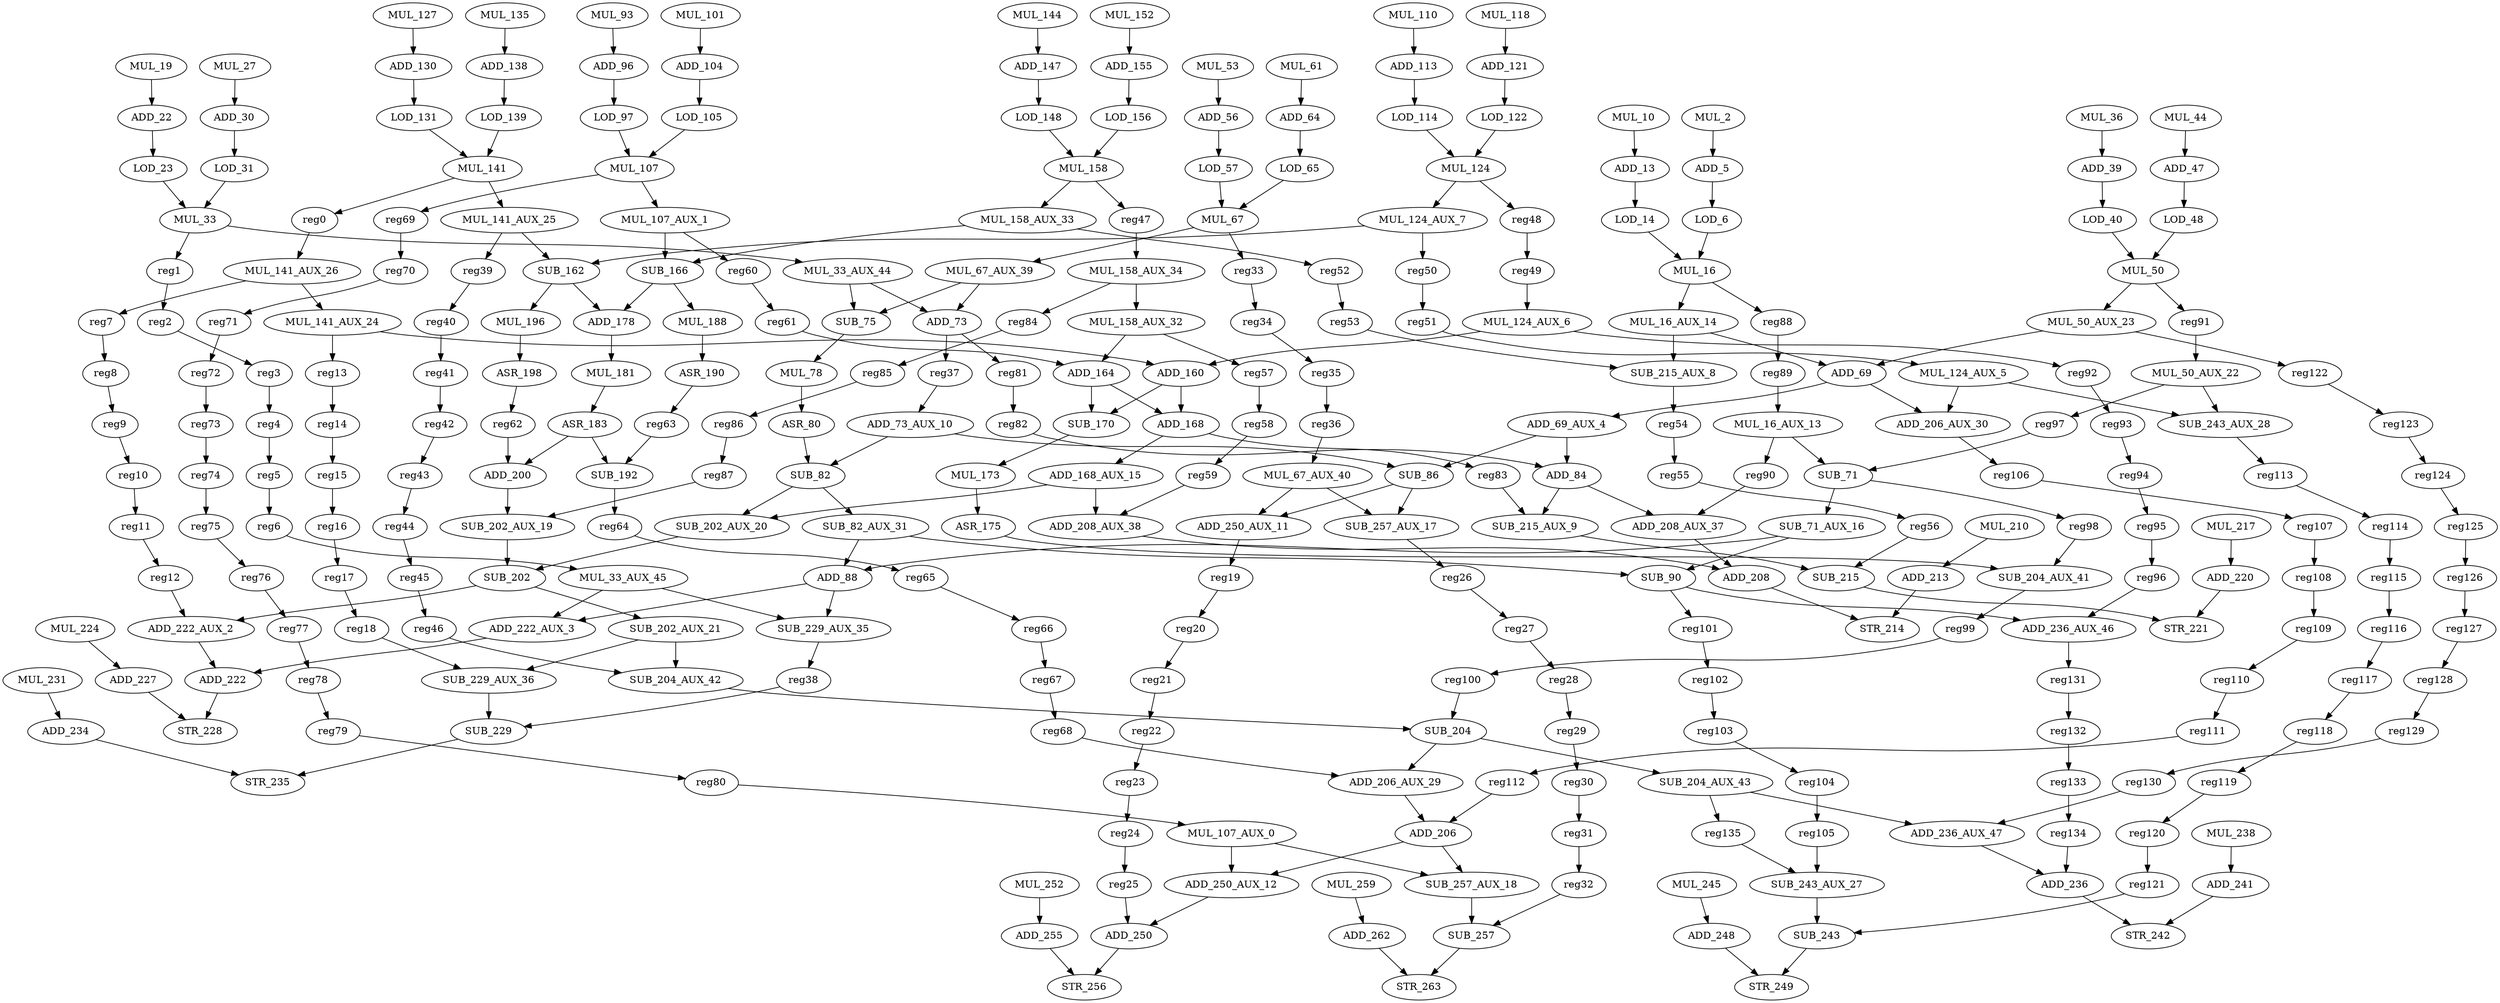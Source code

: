 digraph G {
    MUL_53;
    ADD_56;
    SUB_257_AUX_17;
    reg26;
    MUL_50_AUX_22;
    reg97;
    SUB_243_AUX_28;
    ADD_220;
    STR_221;
    MUL_16_AUX_13;
    reg90;
    SUB_71;
    MUL_124_AUX_6;
    ADD_160;
    reg92;
    MUL_252;
    ADD_255;
    MUL_127;
    ADD_130;
    MUL_238;
    ADD_241;
    SUB_229_AUX_36;
    SUB_229;
    MUL_107_AUX_1;
    reg60;
    SUB_166;
    MUL_141_AUX_25;
    reg39;
    SUB_162;
    MUL_245;
    ADD_248;
    ADD_168;
    SUB_170;
    ADD_147;
    LOD_148;
    MUL_118;
    ADD_121;
    SUB_243_AUX_27;
    SUB_243;
    SUB_90;
    ADD_236_AUX_46;
    reg101;
    LOD_156;
    MUL_158;
    MUL_158_AUX_33;
    reg47;
    MUL_124_AUX_5;
    ADD_206_AUX_30;
    ADD_113;
    LOD_114;
    reg113;
    ADD_13;
    LOD_14;
    STR_256;
    MUL_61;
    ADD_64;
    ADD_206_AUX_29;
    ADD_206;
    ADD_250;
    SUB_204_AUX_43;
    reg135;
    ADD_236_AUX_47;
    ASR_80;
    SUB_82;
    ADD_234;
    STR_235;
    ADD_250_AUX_12;
    SUB_257_AUX_18;
    MUL_16;
    LOD_105;
    MUL_107;
    LOD_57;
    MUL_67;
    reg33;
    MUL_67_AUX_39;
    SUB_257;
    STR_263;
    ADD_236;
    STR_242;
    ADD_262;
    SUB_204_AUX_42;
    SUB_204;
    ASR_198;
    reg62;
    MUL_217;
    MUL_124;
    reg48;
    MUL_124_AUX_7;
    ASR_175;
    SUB_204_AUX_41;
    MUL_141;
    reg0;
    MUL_16_AUX_14;
    SUB_215_AUX_8;
    ADD_69;
    ADD_208_AUX_38;
    ADD_208;
    reg52;
    MUL_33;
    reg1;
    MUL_33_AUX_44;
    MUL_10;
    ADD_222;
    STR_228;
    MUL_135;
    ADD_138;
    MUL_196;
    ADD_250_AUX_11;
    reg19;
    ADD_69_AUX_4;
    SUB_86;
    ADD_84;
    SUB_75;
    ADD_73;
    LOD_65;
    MUL_78;
    ADD_155;
    MUL_188;
    ASR_190;
    LOD_131;
    LOD_48;
    MUL_50;
    ADD_164;
    MUL_210;
    ADD_213;
    ADD_22;
    LOD_23;
    MUL_19;
    SUB_202_AUX_20;
    SUB_202;
    STR_249;
    ADD_208_AUX_37;
    MUL_67_AUX_40;
    MUL_158_AUX_32;
    reg57;
    reg131;
    LOD_122;
    ADD_178;
    MUL_181;
    ADD_222_AUX_2;
    SUB_202_AUX_21;
    MUL_33_AUX_45;
    SUB_229_AUX_35;
    ADD_222_AUX_3;
    MUL_50_AUX_23;
    reg122;
    MUL_259;
    MUL_141_AUX_24;
    reg13;
    SUB_215_AUX_9;
    reg106;
    reg50;
    MUL_152;
    LOD_97;
    reg98;
    SUB_71_AUX_16;
    ADD_88;
    MUL_173;
    LOD_6;
    MUL_93;
    ADD_96;
    MUL_44;
    ADD_47;
    reg99;
    MUL_36;
    ADD_39;
    ADD_104;
    ADD_73_AUX_10;
    MUL_2;
    ADD_5;
    LOD_40;
    reg83;
    ADD_168_AUX_15;
    MUL_231;
    SUB_82_AUX_31;
    MUL_144;
    ADD_30;
    LOD_31;
    STR_214;
    MUL_224;
    ADD_227;
    ADD_200;
    SUB_202_AUX_19;
    MUL_110;
    LOD_139;
    MUL_27;
    MUL_107_AUX_0;
    reg54;
    SUB_215;
    MUL_158_AUX_34;
    reg84;
    MUL_101;
    reg63;
    reg81;
    reg37;
    reg69;
    ASR_183;
    SUB_192;
    reg64;
    reg91;
    MUL_141_AUX_26;
    reg7;
    reg88;
    reg38;
    reg82;
    reg55;
    reg56;
    reg8;
    reg9;
    reg10;
    reg11;
    reg12;
    reg49;
    reg100;
    reg85;
    reg86;
    reg87;
    reg27;
    reg28;
    reg29;
    reg30;
    reg31;
    reg32;
    reg34;
    reg35;
    reg36;
    reg123;
    reg124;
    reg125;
    reg126;
    reg127;
    reg128;
    reg129;
    reg130;
    reg53;
    reg61;
    reg89;
    reg20;
    reg21;
    reg22;
    reg23;
    reg24;
    reg25;
    reg107;
    reg108;
    reg109;
    reg110;
    reg111;
    reg112;
    reg70;
    reg71;
    reg72;
    reg73;
    reg74;
    reg75;
    reg76;
    reg77;
    reg78;
    reg79;
    reg80;
    reg114;
    reg115;
    reg116;
    reg117;
    reg118;
    reg119;
    reg120;
    reg121;
    reg58;
    reg59;
    reg14;
    reg15;
    reg16;
    reg17;
    reg18;
    reg93;
    reg94;
    reg95;
    reg96;
    reg40;
    reg41;
    reg42;
    reg43;
    reg44;
    reg45;
    reg46;
    reg51;
    reg2;
    reg3;
    reg4;
    reg5;
    reg6;
    reg65;
    reg66;
    reg67;
    reg68;
    reg102;
    reg103;
    reg104;
    reg105;
    reg132;
    reg133;
    reg134;
    MUL_53 -> ADD_56 [w=0];
    ADD_56 -> LOD_57 [w=1];
    SUB_257_AUX_17 -> reg26 [w=12];
    reg26 -> reg27 [w=0];
    MUL_50_AUX_22 -> reg97 [w=0];
    MUL_50_AUX_22 -> SUB_243_AUX_28 [w=1];
    reg97 -> SUB_71 [w=0];
    SUB_243_AUX_28 -> reg113 [w=4];
    ADD_220 -> STR_221 [w=0];
    MUL_16_AUX_13 -> reg90 [w=0];
    MUL_16_AUX_13 -> SUB_71 [w=5];
    reg90 -> ADD_208_AUX_37 [w=0];
    SUB_71 -> reg98 [w=0];
    SUB_71 -> SUB_71_AUX_16 [w=13];
    MUL_124_AUX_6 -> ADD_160 [w=0];
    MUL_124_AUX_6 -> reg92 [w=0];
    ADD_160 -> ADD_168 [w=4];
    ADD_160 -> SUB_170 [w=10];
    reg92 -> reg93 [w=0];
    MUL_252 -> ADD_255 [w=0];
    ADD_255 -> STR_256 [w=11];
    MUL_127 -> ADD_130 [w=0];
    ADD_130 -> LOD_131 [w=0];
    MUL_238 -> ADD_241 [w=2];
    ADD_241 -> STR_242 [w=0];
    SUB_229_AUX_36 -> SUB_229 [w=0];
    SUB_229 -> STR_235 [w=1];
    MUL_107_AUX_1 -> reg60 [w=0];
    MUL_107_AUX_1 -> SUB_166 [w=0];
    reg60 -> reg61 [w=0];
    SUB_166 -> MUL_188 [w=0];
    SUB_166 -> ADD_178 [w=5];
    MUL_141_AUX_25 -> reg39 [w=0];
    MUL_141_AUX_25 -> SUB_162 [w=0];
    reg39 -> reg40 [w=0];
    SUB_162 -> ADD_178 [w=0];
    SUB_162 -> MUL_196 [w=0];
    MUL_245 -> ADD_248 [w=0];
    ADD_248 -> STR_249 [w=0];
    ADD_168 -> reg83 [w=0];
    ADD_168 -> ADD_168_AUX_15 [w=13];
    SUB_170 -> MUL_173 [w=0];
    ADD_147 -> LOD_148 [w=0];
    LOD_148 -> MUL_158 [w=0];
    MUL_118 -> ADD_121 [w=0];
    ADD_121 -> LOD_122 [w=0];
    SUB_243_AUX_27 -> SUB_243 [w=15];
    SUB_243 -> STR_249 [w=0];
    SUB_90 -> ADD_236_AUX_46 [w=6];
    SUB_90 -> reg101 [w=0];
    ADD_236_AUX_46 -> reg131 [w=6];
    reg101 -> reg102 [w=0];
    LOD_156 -> MUL_158 [w=0];
    MUL_158 -> MUL_158_AUX_33 [w=4];
    MUL_158 -> reg47 [w=0];
    MUL_158_AUX_33 -> reg52 [w=1];
    MUL_158_AUX_33 -> SUB_166 [w=0];
    reg47 -> MUL_158_AUX_34 [w=0];
    MUL_124_AUX_5 -> ADD_206_AUX_30 [w=0];
    MUL_124_AUX_5 -> SUB_243_AUX_28 [w=0];
    ADD_206_AUX_30 -> reg106 [w=1];
    ADD_113 -> LOD_114 [w=0];
    LOD_114 -> MUL_124 [w=1];
    reg113 -> reg114 [w=1];
    ADD_13 -> LOD_14 [w=0];
    LOD_14 -> MUL_16 [w=1];
    MUL_61 -> ADD_64 [w=6];
    ADD_64 -> LOD_65 [w=1];
    ADD_206_AUX_29 -> ADD_206 [w=4];
    ADD_206 -> ADD_250_AUX_12 [w=2];
    ADD_206 -> SUB_257_AUX_18 [w=0];
    ADD_250 -> STR_256 [w=0];
    SUB_204_AUX_43 -> reg135 [w=0];
    SUB_204_AUX_43 -> ADD_236_AUX_47 [w=0];
    reg135 -> SUB_243_AUX_27 [w=0];
    ADD_236_AUX_47 -> ADD_236 [w=4];
    ASR_80 -> SUB_82 [w=0];
    SUB_82 -> SUB_202_AUX_20 [w=11];
    SUB_82 -> SUB_82_AUX_31 [w=0];
    ADD_234 -> STR_235 [w=1];
    ADD_250_AUX_12 -> ADD_250 [w=7];
    SUB_257_AUX_18 -> SUB_257 [w=0];
    MUL_16 -> reg88 [w=0];
    MUL_16 -> MUL_16_AUX_14 [w=12];
    LOD_105 -> MUL_107 [w=0];
    MUL_107 -> MUL_107_AUX_1 [w=12];
    MUL_107 -> reg69 [w=0];
    LOD_57 -> MUL_67 [w=0];
    MUL_67 -> reg33 [w=0];
    MUL_67 -> MUL_67_AUX_39 [w=0];
    reg33 -> reg34 [w=0];
    MUL_67_AUX_39 -> SUB_75 [w=0];
    MUL_67_AUX_39 -> ADD_73 [w=0];
    SUB_257 -> STR_263 [w=2];
    ADD_236 -> STR_242 [w=2];
    ADD_262 -> STR_263 [w=2];
    SUB_204_AUX_42 -> SUB_204 [w=9];
    SUB_204 -> ADD_206_AUX_29 [w=0];
    SUB_204 -> SUB_204_AUX_43 [w=5];
    ASR_198 -> reg62 [w=0];
    reg62 -> ADD_200 [w=1];
    MUL_217 -> ADD_220 [w=0];
    MUL_124 -> reg48 [w=0];
    MUL_124 -> MUL_124_AUX_7 [w=0];
    reg48 -> reg49 [w=0];
    MUL_124_AUX_7 -> SUB_162 [w=5];
    MUL_124_AUX_7 -> reg50 [w=0];
    ASR_175 -> SUB_204_AUX_41 [w=15];
    SUB_204_AUX_41 -> reg99 [w=0];
    MUL_141 -> reg0 [w=0];
    MUL_141 -> MUL_141_AUX_25 [w=11];
    reg0 -> MUL_141_AUX_26 [w=0];
    MUL_16_AUX_14 -> SUB_215_AUX_8 [w=0];
    MUL_16_AUX_14 -> ADD_69 [w=0];
    SUB_215_AUX_8 -> reg54 [w=11];
    ADD_69 -> ADD_69_AUX_4 [w=10];
    ADD_69 -> ADD_206_AUX_30 [w=8];
    ADD_208_AUX_38 -> ADD_208 [w=21];
    ADD_208 -> STR_214 [w=0];
    reg52 -> reg53 [w=0];
    MUL_33 -> reg1 [w=0];
    MUL_33 -> MUL_33_AUX_44 [w=6];
    reg1 -> reg2 [w=0];
    MUL_33_AUX_44 -> ADD_73 [w=0];
    MUL_33_AUX_44 -> SUB_75 [w=0];
    MUL_10 -> ADD_13 [w=0];
    ADD_222 -> STR_228 [w=0];
    MUL_135 -> ADD_138 [w=0];
    ADD_138 -> LOD_139 [w=0];
    MUL_196 -> ASR_198 [w=0];
    ADD_250_AUX_11 -> reg19 [w=0];
    reg19 -> reg20 [w=0];
    ADD_69_AUX_4 -> SUB_86 [w=4];
    ADD_69_AUX_4 -> ADD_84 [w=0];
    SUB_86 -> ADD_250_AUX_11 [w=0];
    SUB_86 -> SUB_257_AUX_17 [w=0];
    ADD_84 -> ADD_208_AUX_37 [w=10];
    ADD_84 -> SUB_215_AUX_9 [w=0];
    SUB_75 -> MUL_78 [w=4];
    ADD_73 -> reg81 [w=0];
    ADD_73 -> reg37 [w=10];
    LOD_65 -> MUL_67 [w=3];
    MUL_78 -> ASR_80 [w=0];
    ADD_155 -> LOD_156 [w=0];
    MUL_188 -> ASR_190 [w=0];
    ASR_190 -> reg63 [w=0];
    LOD_131 -> MUL_141 [w=0];
    LOD_48 -> MUL_50 [w=3];
    MUL_50 -> MUL_50_AUX_23 [w=7];
    MUL_50 -> reg91 [w=2];
    ADD_164 -> SUB_170 [w=3];
    ADD_164 -> ADD_168 [w=13];
    MUL_210 -> ADD_213 [w=0];
    ADD_213 -> STR_214 [w=0];
    ADD_22 -> LOD_23 [w=0];
    LOD_23 -> MUL_33 [w=1];
    MUL_19 -> ADD_22 [w=0];
    SUB_202_AUX_20 -> SUB_202 [w=0];
    SUB_202 -> ADD_222_AUX_2 [w=0];
    SUB_202 -> SUB_202_AUX_21 [w=2];
    ADD_208_AUX_37 -> ADD_208 [w=0];
    MUL_67_AUX_40 -> ADD_250_AUX_11 [w=0];
    MUL_67_AUX_40 -> SUB_257_AUX_17 [w=0];
    MUL_158_AUX_32 -> ADD_164 [w=0];
    MUL_158_AUX_32 -> reg57 [w=0];
    reg57 -> reg58 [w=0];
    reg131 -> reg132 [w=0];
    LOD_122 -> MUL_124 [w=0];
    ADD_178 -> MUL_181 [w=5];
    MUL_181 -> ASR_183 [w=0];
    ADD_222_AUX_2 -> ADD_222 [w=2];
    SUB_202_AUX_21 -> SUB_229_AUX_36 [w=11];
    SUB_202_AUX_21 -> SUB_204_AUX_42 [w=3];
    MUL_33_AUX_45 -> SUB_229_AUX_35 [w=0];
    MUL_33_AUX_45 -> ADD_222_AUX_3 [w=0];
    SUB_229_AUX_35 -> reg38 [w=0];
    ADD_222_AUX_3 -> ADD_222 [w=5];
    MUL_50_AUX_23 -> ADD_69 [w=0];
    MUL_50_AUX_23 -> reg122 [w=0];
    reg122 -> reg123 [w=0];
    MUL_259 -> ADD_262 [w=0];
    MUL_141_AUX_24 -> ADD_160 [w=0];
    MUL_141_AUX_24 -> reg13 [w=0];
    reg13 -> reg14 [w=0];
    SUB_215_AUX_9 -> SUB_215 [w=0];
    reg106 -> reg107 [w=0];
    reg50 -> reg51 [w=0];
    MUL_152 -> ADD_155 [w=0];
    LOD_97 -> MUL_107 [w=0];
    reg98 -> SUB_204_AUX_41 [w=0];
    SUB_71_AUX_16 -> SUB_90 [w=0];
    SUB_71_AUX_16 -> ADD_88 [w=0];
    ADD_88 -> SUB_229_AUX_35 [w=2];
    ADD_88 -> ADD_222_AUX_3 [w=0];
    MUL_173 -> ASR_175 [w=0];
    LOD_6 -> MUL_16 [w=0];
    MUL_93 -> ADD_96 [w=0];
    ADD_96 -> LOD_97 [w=0];
    MUL_44 -> ADD_47 [w=0];
    ADD_47 -> LOD_48 [w=0];
    reg99 -> reg100 [w=0];
    MUL_36 -> ADD_39 [w=1];
    ADD_39 -> LOD_40 [w=2];
    ADD_104 -> LOD_105 [w=0];
    ADD_73_AUX_10 -> SUB_82 [w=0];
    ADD_73_AUX_10 -> SUB_86 [w=0];
    MUL_2 -> ADD_5 [w=0];
    ADD_5 -> LOD_6 [w=0];
    LOD_40 -> MUL_50 [w=2];
    reg83 -> SUB_215_AUX_9 [w=0];
    ADD_168_AUX_15 -> SUB_202_AUX_20 [w=0];
    ADD_168_AUX_15 -> ADD_208_AUX_38 [w=0];
    MUL_231 -> ADD_234 [w=0];
    SUB_82_AUX_31 -> ADD_88 [w=2];
    SUB_82_AUX_31 -> SUB_90 [w=0];
    MUL_144 -> ADD_147 [w=0];
    ADD_30 -> LOD_31 [w=0];
    LOD_31 -> MUL_33 [w=0];
    MUL_224 -> ADD_227 [w=0];
    ADD_227 -> STR_228 [w=0];
    ADD_200 -> SUB_202_AUX_19 [w=0];
    SUB_202_AUX_19 -> SUB_202 [w=0];
    MUL_110 -> ADD_113 [w=0];
    LOD_139 -> MUL_141 [w=0];
    MUL_27 -> ADD_30 [w=0];
    MUL_107_AUX_0 -> ADD_250_AUX_12 [w=0];
    MUL_107_AUX_0 -> SUB_257_AUX_18 [w=0];
    reg54 -> reg55 [w=1];
    SUB_215 -> STR_221 [w=0];
    MUL_158_AUX_34 -> reg84 [w=0];
    MUL_158_AUX_34 -> MUL_158_AUX_32 [w=4];
    reg84 -> reg85 [w=0];
    MUL_101 -> ADD_104 [w=0];
    reg63 -> SUB_192 [w=0];
    reg81 -> reg82 [w=0];
    reg37 -> ADD_73_AUX_10 [w=4];
    reg69 -> reg70 [w=0];
    ASR_183 -> SUB_192 [w=0];
    ASR_183 -> ADD_200 [w=8];
    SUB_192 -> reg64 [w=0];
    reg64 -> reg65 [w=0];
    reg91 -> MUL_50_AUX_22 [w=2];
    MUL_141_AUX_26 -> reg7 [w=0];
    MUL_141_AUX_26 -> MUL_141_AUX_24 [w=9];
    reg7 -> reg8 [w=0];
    reg88 -> reg89 [w=0];
    reg38 -> SUB_229 [w=0];
    reg82 -> ADD_84 [w=0];
    reg55 -> reg56 [w=0];
    reg56 -> SUB_215 [w=0];
    reg8 -> reg9 [w=0];
    reg9 -> reg10 [w=0];
    reg10 -> reg11 [w=0];
    reg11 -> reg12 [w=0];
    reg12 -> ADD_222_AUX_2 [w=2];
    reg49 -> MUL_124_AUX_6 [w=25];
    reg100 -> SUB_204 [w=0];
    reg85 -> reg86 [w=0];
    reg86 -> reg87 [w=0];
    reg87 -> SUB_202_AUX_19 [w=0];
    reg27 -> reg28 [w=0];
    reg28 -> reg29 [w=0];
    reg29 -> reg30 [w=0];
    reg30 -> reg31 [w=0];
    reg31 -> reg32 [w=4];
    reg32 -> SUB_257 [w=1];
    reg34 -> reg35 [w=0];
    reg35 -> reg36 [w=0];
    reg36 -> MUL_67_AUX_40 [w=0];
    reg123 -> reg124 [w=0];
    reg124 -> reg125 [w=0];
    reg125 -> reg126 [w=0];
    reg126 -> reg127 [w=0];
    reg127 -> reg128 [w=0];
    reg128 -> reg129 [w=0];
    reg129 -> reg130 [w=0];
    reg130 -> ADD_236_AUX_47 [w=0];
    reg53 -> SUB_215_AUX_8 [w=0];
    reg61 -> ADD_164 [w=0];
    reg89 -> MUL_16_AUX_13 [w=0];
    reg20 -> reg21 [w=0];
    reg21 -> reg22 [w=0];
    reg22 -> reg23 [w=0];
    reg23 -> reg24 [w=0];
    reg24 -> reg25 [w=0];
    reg25 -> ADD_250 [w=0];
    reg107 -> reg108 [w=0];
    reg108 -> reg109 [w=0];
    reg109 -> reg110 [w=0];
    reg110 -> reg111 [w=0];
    reg111 -> reg112 [w=0];
    reg112 -> ADD_206 [w=0];
    reg70 -> reg71 [w=0];
    reg71 -> reg72 [w=0];
    reg72 -> reg73 [w=0];
    reg73 -> reg74 [w=0];
    reg74 -> reg75 [w=0];
    reg75 -> reg76 [w=0];
    reg76 -> reg77 [w=0];
    reg77 -> reg78 [w=0];
    reg78 -> reg79 [w=0];
    reg79 -> reg80 [w=0];
    reg80 -> MUL_107_AUX_0 [w=0];
    reg114 -> reg115 [w=0];
    reg115 -> reg116 [w=2];
    reg116 -> reg117 [w=0];
    reg117 -> reg118 [w=6];
    reg118 -> reg119 [w=0];
    reg119 -> reg120 [w=0];
    reg120 -> reg121 [w=0];
    reg121 -> SUB_243 [w=0];
    reg58 -> reg59 [w=0];
    reg59 -> ADD_208_AUX_38 [w=0];
    reg14 -> reg15 [w=0];
    reg15 -> reg16 [w=0];
    reg16 -> reg17 [w=0];
    reg17 -> reg18 [w=0];
    reg18 -> SUB_229_AUX_36 [w=0];
    reg93 -> reg94 [w=0];
    reg94 -> reg95 [w=0];
    reg95 -> reg96 [w=0];
    reg96 -> ADD_236_AUX_46 [w=0];
    reg40 -> reg41 [w=0];
    reg41 -> reg42 [w=0];
    reg42 -> reg43 [w=0];
    reg43 -> reg44 [w=0];
    reg44 -> reg45 [w=0];
    reg45 -> reg46 [w=0];
    reg46 -> SUB_204_AUX_42 [w=0];
    reg51 -> MUL_124_AUX_5 [w=1];
    reg2 -> reg3 [w=0];
    reg3 -> reg4 [w=3];
    reg4 -> reg5 [w=0];
    reg5 -> reg6 [w=0];
    reg6 -> MUL_33_AUX_45 [w=1];
    reg65 -> reg66 [w=0];
    reg66 -> reg67 [w=0];
    reg67 -> reg68 [w=0];
    reg68 -> ADD_206_AUX_29 [w=0];
    reg102 -> reg103 [w=0];
    reg103 -> reg104 [w=0];
    reg104 -> reg105 [w=0];
    reg105 -> SUB_243_AUX_27 [w=0];
    reg132 -> reg133 [w=0];
    reg133 -> reg134 [w=0];
    reg134 -> ADD_236 [w=2];
}
